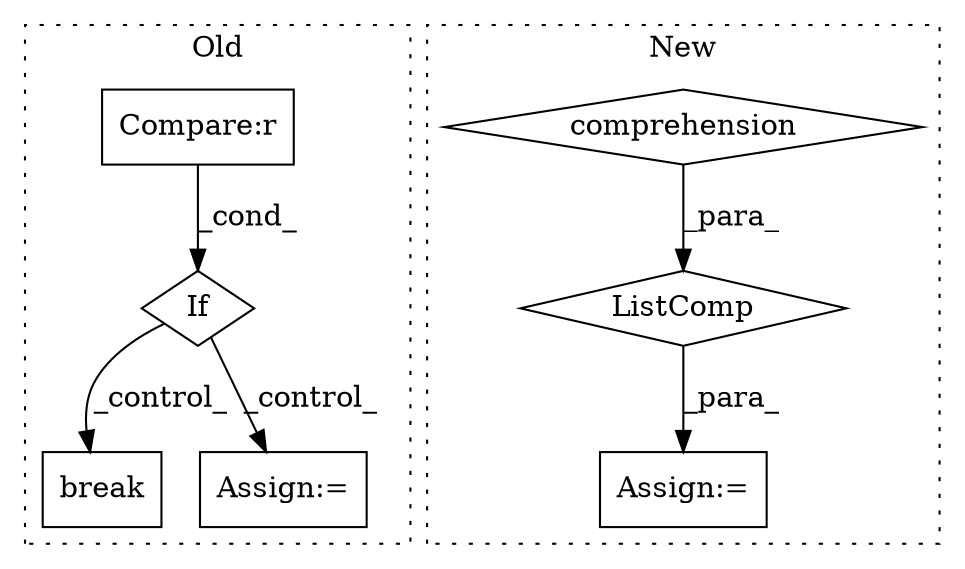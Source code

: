 digraph G {
subgraph cluster0 {
1 [label="break" a="94" s="1046" l="5" shape="box"];
4 [label="If" a="96" s="1034" l="3" shape="diamond"];
5 [label="Compare:r" a="40" s="1037" l="7" shape="box"];
7 [label="Assign:=" a="68" s="2510" l="3" shape="box"];
label = "Old";
style="dotted";
}
subgraph cluster1 {
2 [label="ListComp" a="106" s="2079" l="51" shape="diamond"];
3 [label="comprehension" a="45" s="2098" l="3" shape="diamond"];
6 [label="Assign:=" a="68" s="2064" l="3" shape="box"];
label = "New";
style="dotted";
}
2 -> 6 [label="_para_"];
3 -> 2 [label="_para_"];
4 -> 1 [label="_control_"];
4 -> 7 [label="_control_"];
5 -> 4 [label="_cond_"];
}
